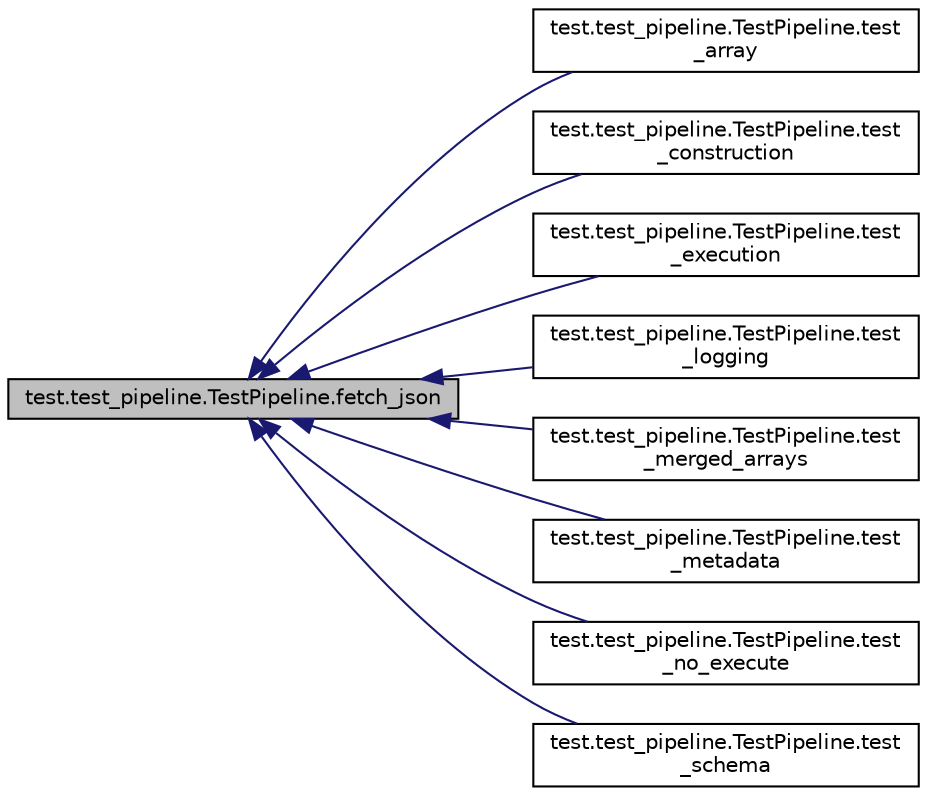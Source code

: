 digraph "test.test_pipeline.TestPipeline.fetch_json"
{
  edge [fontname="Helvetica",fontsize="10",labelfontname="Helvetica",labelfontsize="10"];
  node [fontname="Helvetica",fontsize="10",shape=record];
  rankdir="LR";
  Node1 [label="test.test_pipeline.TestPipeline.fetch_json",height=0.2,width=0.4,color="black", fillcolor="grey75", style="filled", fontcolor="black"];
  Node1 -> Node2 [dir="back",color="midnightblue",fontsize="10",style="solid",fontname="Helvetica"];
  Node2 [label="test.test_pipeline.TestPipeline.test\l_array",height=0.2,width=0.4,color="black", fillcolor="white", style="filled",URL="$classtest_1_1test__pipeline_1_1TestPipeline.html#a91fca2ec64f00d11e8a18dd97d45d557"];
  Node1 -> Node3 [dir="back",color="midnightblue",fontsize="10",style="solid",fontname="Helvetica"];
  Node3 [label="test.test_pipeline.TestPipeline.test\l_construction",height=0.2,width=0.4,color="black", fillcolor="white", style="filled",URL="$classtest_1_1test__pipeline_1_1TestPipeline.html#ab57c5c9a2f07d3aed9acfb22cf9b7c33"];
  Node1 -> Node4 [dir="back",color="midnightblue",fontsize="10",style="solid",fontname="Helvetica"];
  Node4 [label="test.test_pipeline.TestPipeline.test\l_execution",height=0.2,width=0.4,color="black", fillcolor="white", style="filled",URL="$classtest_1_1test__pipeline_1_1TestPipeline.html#ad637a7586426e2e101a3892f4d883d61"];
  Node1 -> Node5 [dir="back",color="midnightblue",fontsize="10",style="solid",fontname="Helvetica"];
  Node5 [label="test.test_pipeline.TestPipeline.test\l_logging",height=0.2,width=0.4,color="black", fillcolor="white", style="filled",URL="$classtest_1_1test__pipeline_1_1TestPipeline.html#ad7eacabca5c92c6e09bd80ab9b78503a"];
  Node1 -> Node6 [dir="back",color="midnightblue",fontsize="10",style="solid",fontname="Helvetica"];
  Node6 [label="test.test_pipeline.TestPipeline.test\l_merged_arrays",height=0.2,width=0.4,color="black", fillcolor="white", style="filled",URL="$classtest_1_1test__pipeline_1_1TestPipeline.html#a99b4ecfda49af592c8c9298a008e9565"];
  Node1 -> Node7 [dir="back",color="midnightblue",fontsize="10",style="solid",fontname="Helvetica"];
  Node7 [label="test.test_pipeline.TestPipeline.test\l_metadata",height=0.2,width=0.4,color="black", fillcolor="white", style="filled",URL="$classtest_1_1test__pipeline_1_1TestPipeline.html#a7f49a323db242befd61727d9716de0b4"];
  Node1 -> Node8 [dir="back",color="midnightblue",fontsize="10",style="solid",fontname="Helvetica"];
  Node8 [label="test.test_pipeline.TestPipeline.test\l_no_execute",height=0.2,width=0.4,color="black", fillcolor="white", style="filled",URL="$classtest_1_1test__pipeline_1_1TestPipeline.html#aef2462074e53d0c3f2ddfd71b6654489"];
  Node1 -> Node9 [dir="back",color="midnightblue",fontsize="10",style="solid",fontname="Helvetica"];
  Node9 [label="test.test_pipeline.TestPipeline.test\l_schema",height=0.2,width=0.4,color="black", fillcolor="white", style="filled",URL="$classtest_1_1test__pipeline_1_1TestPipeline.html#a148c7dd599e7fa990e42ee927acd2842"];
}
